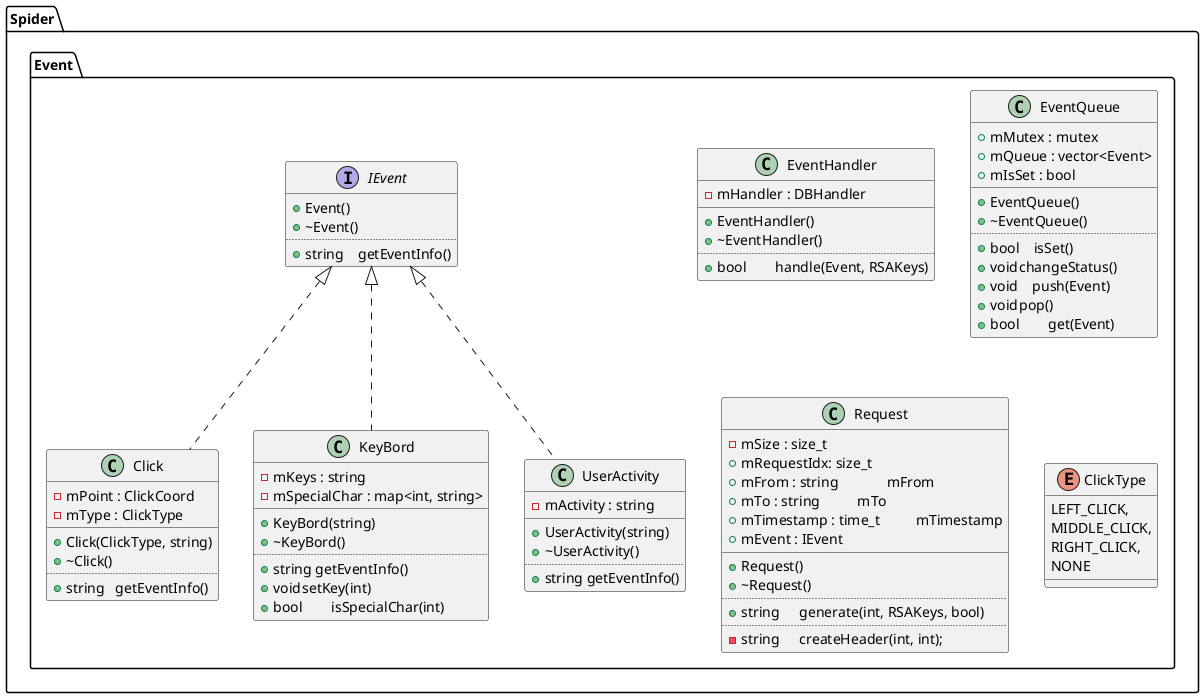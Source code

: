 @startuml

namespace Spider {

namespace Event {

    class   EventHandler {
        -mHandler : DBHandler
        __
        +EventHandler()
        +~EventHandler()
        ..
        +bool	handle(Event, RSAKeys)
    }

    class   EventQueue {
        +mMutex : mutex
        +mQueue : vector<Event>
        +mIsSet : bool
        __
        +EventQueue()
        +~EventQueue()
        ..
        +bool    isSet()
        +void	changeStatus()
        +void    push(Event)
        +void	pop()
        +bool	get(Event)
    }

    class   Request {
        -mSize : size_t
        +mRequestIdx: size_t
        +mFrom : string		mFrom
        +mTo : string		mTo
        +mTimestamp : time_t		mTimestamp
        +mEvent : IEvent
        __
        +Request()
        +~Request()
        ..
        +string	generate(int, RSAKeys, bool)
        ..
        -string	createHeader(int, int);
    }

    interface IEvent {
        +Event()
        +~Event()
        ..
        +string    getEventInfo()
    }

    IEvent <|.. Click
    IEvent <|.. KeyBord
    IEvent <|.. UserActivity

    class   Click {
        -mPoint : ClickCoord
        -mType : ClickType
        __
        +Click(ClickType, string)
        +~Click()
        ..
        +string   getEventInfo()
    }

    class   KeyBord {
        -mKeys : string
        -mSpecialChar : map<int, string>
        __
        +KeyBord(string)
        +~KeyBord()
        ..
        +string getEventInfo()
        +void	setKey(int)
        +bool	isSpecialChar(int)
    }

    class   UserActivity {
        -mActivity : string
        __
        +UserActivity(string)
        +~UserActivity()
        ..
        +string getEventInfo()
    }

	enum ClickType {
		LEFT_CLICK,
		MIDDLE_CLICK,
		RIGHT_CLICK,
		NONE
	}

}


}

@enduml